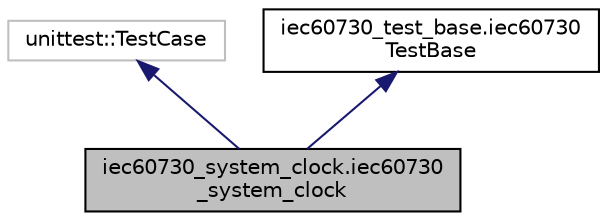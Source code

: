 digraph "iec60730_system_clock.iec60730_system_clock"
{
 // LATEX_PDF_SIZE
  edge [fontname="Helvetica",fontsize="10",labelfontname="Helvetica",labelfontsize="10"];
  node [fontname="Helvetica",fontsize="10",shape=record];
  Node1 [label="iec60730_system_clock.iec60730\l_system_clock",height=0.2,width=0.4,color="black", fillcolor="grey75", style="filled", fontcolor="black",tooltip="IEC60730 System Clock Verification Tests."];
  Node2 -> Node1 [dir="back",color="midnightblue",fontsize="10",style="solid",fontname="Helvetica"];
  Node2 [label="unittest::TestCase",height=0.2,width=0.4,color="grey75", fillcolor="white", style="filled",tooltip=" "];
  Node3 -> Node1 [dir="back",color="midnightblue",fontsize="10",style="solid",fontname="Helvetica"];
  Node3 [label="iec60730_test_base.iec60730\lTestBase",height=0.2,width=0.4,color="black", fillcolor="white", style="filled",URL="$classiec60730__test__base_1_1iec60730TestBase.html",tooltip=" "];
}
